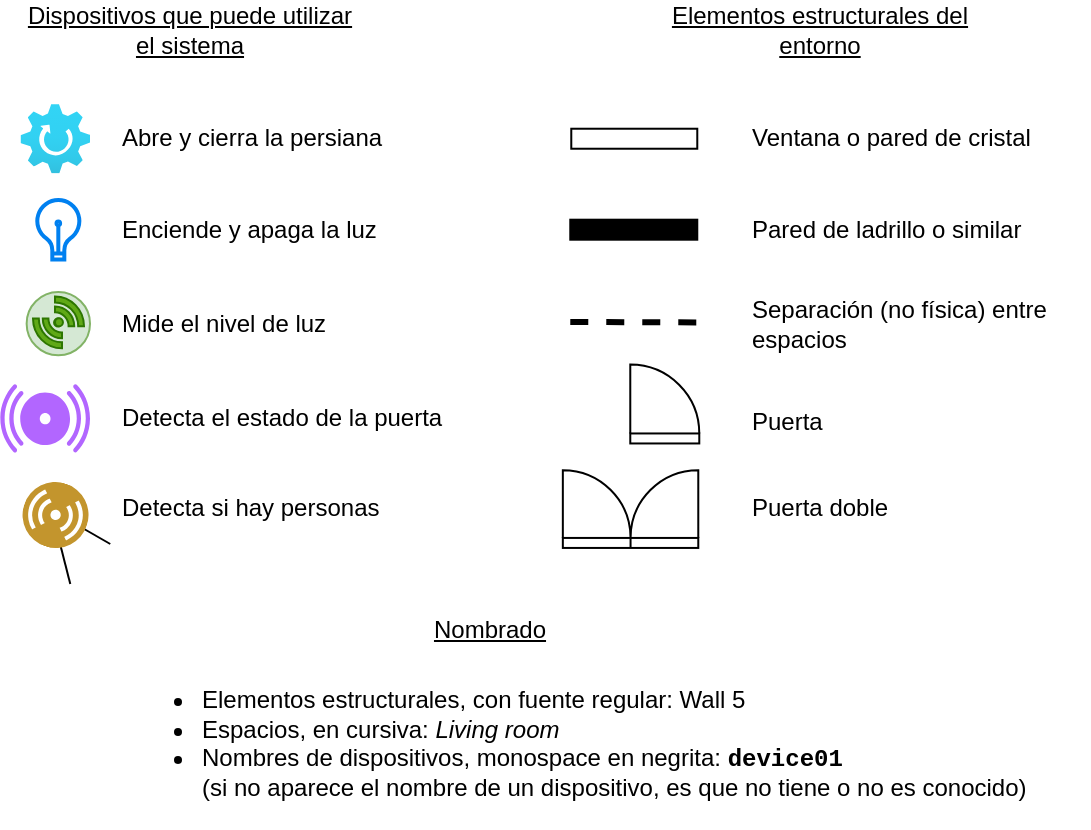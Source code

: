 <mxfile version="22.0.3" type="device">
  <diagram id="qc-cw8mjiicPfDOIfQId" name="Page-1">
    <mxGraphModel dx="683" dy="1381" grid="1" gridSize="10" guides="1" tooltips="1" connect="1" arrows="1" fold="1" page="1" pageScale="1" pageWidth="800" pageHeight="500" math="0" shadow="0">
      <root>
        <mxCell id="0" />
        <mxCell id="1" parent="0" />
        <mxCell id="WX15t2eVPmgc4cHRTpa5-1" value="" style="image;aspect=fixed;html=1;points=[];align=center;fontSize=12;image=img/lib/azure2/general/Gear.svg;" parent="1" vertex="1">
          <mxGeometry x="150.27" y="-900.0" width="34.73" height="34.73" as="geometry" />
        </mxCell>
        <mxCell id="WX15t2eVPmgc4cHRTpa5-2" value="" style="html=1;verticalLabelPosition=bottom;align=center;labelBackgroundColor=#ffffff;verticalAlign=top;strokeWidth=2;strokeColor=#0080F0;shadow=0;dashed=0;shape=mxgraph.ios7.icons.lightbulb;" parent="1" vertex="1">
          <mxGeometry x="157.76" y="-852" width="22.8" height="29.7" as="geometry" />
        </mxCell>
        <mxCell id="WX15t2eVPmgc4cHRTpa5-3" value="" style="ellipse;whiteSpace=wrap;html=1;aspect=fixed;fillColor=#d5e8d4;strokeColor=#82b366;" parent="1" vertex="1">
          <mxGeometry x="153.32" y="-806" width="31.68" height="31.68" as="geometry" />
        </mxCell>
        <mxCell id="WX15t2eVPmgc4cHRTpa5-4" value="" style="shape=mxgraph.signs.tech.rss;html=1;pointerEvents=1;fillColor=#60a917;strokeColor=#2D7600;verticalLabelPosition=bottom;verticalAlign=top;align=center;flipV=1;flipH=1;fontColor=#ffffff;" parent="1" vertex="1">
          <mxGeometry x="156.5" y="-792.798" width="14.5" height="14.97" as="geometry" />
        </mxCell>
        <mxCell id="WX15t2eVPmgc4cHRTpa5-5" value="" style="shape=mxgraph.signs.tech.rss;html=1;pointerEvents=1;fillColor=#60a917;strokeColor=#2D7600;verticalLabelPosition=bottom;verticalAlign=top;align=center;fontColor=#ffffff;" parent="1" vertex="1">
          <mxGeometry x="167.5" y="-803.798" width="14.5" height="14.97" as="geometry" />
        </mxCell>
        <mxCell id="WX15t2eVPmgc4cHRTpa5-6" value="" style="shadow=0;dashed=0;html=1;strokeColor=none;fillColor=#B266FF;labelPosition=center;verticalLabelPosition=bottom;verticalAlign=top;align=center;outlineConnect=0;shape=mxgraph.veeam.2d.alarm;" parent="1" vertex="1">
          <mxGeometry x="140" y="-760" width="45" height="34.37" as="geometry" />
        </mxCell>
        <mxCell id="WX15t2eVPmgc4cHRTpa5-13" value="&lt;u&gt;Dispositivos que puede utilizar el sistema&lt;/u&gt;" style="text;html=1;strokeColor=none;fillColor=none;align=center;verticalAlign=middle;whiteSpace=wrap;rounded=0;fontSize=12;rotation=0;" parent="1" vertex="1">
          <mxGeometry x="150.27" y="-950" width="169.5" height="25.05" as="geometry" />
        </mxCell>
        <mxCell id="WX15t2eVPmgc4cHRTpa5-14" value="Abre y cierra la persiana" style="text;html=1;strokeColor=none;fillColor=none;align=left;verticalAlign=middle;whiteSpace=wrap;rounded=0;fontSize=12;rotation=0;" parent="1" vertex="1">
          <mxGeometry x="199.14" y="-895.16" width="169.5" height="25.05" as="geometry" />
        </mxCell>
        <mxCell id="WX15t2eVPmgc4cHRTpa5-15" value="Enciende y apaga la luz" style="text;html=1;strokeColor=none;fillColor=none;align=left;verticalAlign=middle;whiteSpace=wrap;rounded=0;fontSize=12;rotation=0;" parent="1" vertex="1">
          <mxGeometry x="199.14" y="-849.67" width="169.5" height="25.05" as="geometry" />
        </mxCell>
        <mxCell id="WX15t2eVPmgc4cHRTpa5-16" value="Mide el nivel de luz" style="text;html=1;strokeColor=none;fillColor=none;align=left;verticalAlign=middle;whiteSpace=wrap;rounded=0;fontSize=12;rotation=0;" parent="1" vertex="1">
          <mxGeometry x="199.14" y="-802.69" width="169.5" height="25.05" as="geometry" />
        </mxCell>
        <mxCell id="WX15t2eVPmgc4cHRTpa5-17" value="Detecta el estado de la puerta" style="text;html=1;strokeColor=none;fillColor=none;align=left;verticalAlign=middle;whiteSpace=wrap;rounded=0;fontSize=12;rotation=0;" parent="1" vertex="1">
          <mxGeometry x="199.14" y="-755.34" width="169.5" height="25.05" as="geometry" />
        </mxCell>
        <mxCell id="WX15t2eVPmgc4cHRTpa5-9" value="" style="endArrow=none;html=1;rounded=0;" parent="1" edge="1">
          <mxGeometry width="50" height="50" relative="1" as="geometry">
            <mxPoint x="195.14" y="-680" as="sourcePoint" />
            <mxPoint x="167.27" y="-695.998" as="targetPoint" />
          </mxGeometry>
        </mxCell>
        <mxCell id="WX15t2eVPmgc4cHRTpa5-10" value="" style="endArrow=none;html=1;rounded=0;" parent="1" edge="1">
          <mxGeometry width="50" height="50" relative="1" as="geometry">
            <mxPoint x="175.14" y="-660" as="sourcePoint" />
            <mxPoint x="168.27" y="-686.998" as="targetPoint" />
          </mxGeometry>
        </mxCell>
        <mxCell id="WX15t2eVPmgc4cHRTpa5-11" value="" style="image;aspect=fixed;perimeter=ellipsePerimeter;html=1;align=center;shadow=0;dashed=0;fontColor=#4277BB;labelBackgroundColor=default;fontSize=12;spacingTop=3;image=img/lib/ibm/users/sensor.svg;rotation=-522;" parent="1" vertex="1">
          <mxGeometry x="151.27" y="-710.998" width="33" height="33" as="geometry" />
        </mxCell>
        <mxCell id="WX15t2eVPmgc4cHRTpa5-18" value="Detecta si hay personas" style="text;html=1;strokeColor=none;fillColor=none;align=left;verticalAlign=middle;whiteSpace=wrap;rounded=0;fontSize=12;rotation=0;" parent="1" vertex="1">
          <mxGeometry x="199.14" y="-711.0" width="169.5" height="25.05" as="geometry" />
        </mxCell>
        <mxCell id="WX15t2eVPmgc4cHRTpa5-19" value="&lt;u&gt;Elementos estructurales del entorno&lt;/u&gt;" style="text;html=1;strokeColor=none;fillColor=none;align=center;verticalAlign=middle;whiteSpace=wrap;rounded=0;fontSize=12;rotation=0;" parent="1" vertex="1">
          <mxGeometry x="465.14" y="-950" width="169.5" height="25.05" as="geometry" />
        </mxCell>
        <mxCell id="WX15t2eVPmgc4cHRTpa5-20" value="Ventana o pared de cristal" style="text;html=1;strokeColor=none;fillColor=none;align=left;verticalAlign=middle;whiteSpace=wrap;rounded=0;fontSize=12;rotation=0;" parent="1" vertex="1">
          <mxGeometry x="514.01" y="-895.16" width="169.5" height="25.05" as="geometry" />
        </mxCell>
        <mxCell id="WX15t2eVPmgc4cHRTpa5-21" value="Pared de ladrillo o similar" style="text;html=1;strokeColor=none;fillColor=none;align=left;verticalAlign=middle;whiteSpace=wrap;rounded=0;fontSize=12;rotation=0;" parent="1" vertex="1">
          <mxGeometry x="514.01" y="-849.67" width="169.5" height="25.05" as="geometry" />
        </mxCell>
        <mxCell id="WX15t2eVPmgc4cHRTpa5-22" value="Separación (no física) entre espacios" style="text;html=1;strokeColor=none;fillColor=none;align=left;verticalAlign=middle;whiteSpace=wrap;rounded=0;fontSize=12;rotation=0;" parent="1" vertex="1">
          <mxGeometry x="514.01" y="-802.69" width="169.5" height="25.05" as="geometry" />
        </mxCell>
        <mxCell id="WX15t2eVPmgc4cHRTpa5-23" value="Puerta" style="text;html=1;strokeColor=none;fillColor=none;align=left;verticalAlign=middle;whiteSpace=wrap;rounded=0;fontSize=12;rotation=0;" parent="1" vertex="1">
          <mxGeometry x="514.01" y="-753.34" width="169.5" height="25.05" as="geometry" />
        </mxCell>
        <mxCell id="WX15t2eVPmgc4cHRTpa5-24" value="Puerta doble" style="text;html=1;strokeColor=none;fillColor=none;align=left;verticalAlign=middle;whiteSpace=wrap;rounded=0;fontSize=12;rotation=0;" parent="1" vertex="1">
          <mxGeometry x="514.01" y="-711.0" width="169.5" height="25.05" as="geometry" />
        </mxCell>
        <mxCell id="WX15t2eVPmgc4cHRTpa5-25" value="" style="verticalLabelPosition=bottom;html=1;verticalAlign=top;align=center;shape=mxgraph.floorplan.wall;strokeWidth=1;rotation=-180;" parent="1" vertex="1">
          <mxGeometry x="425.64" y="-886.81" width="63" height="8.35" as="geometry" />
        </mxCell>
        <mxCell id="WX15t2eVPmgc4cHRTpa5-26" value="" style="verticalLabelPosition=bottom;html=1;verticalAlign=top;align=center;shape=mxgraph.floorplan.wall;fillColor=strokeColor;" parent="1" vertex="1">
          <mxGeometry x="425.14" y="-842.15" width="63.5" height="10" as="geometry" />
        </mxCell>
        <mxCell id="WX15t2eVPmgc4cHRTpa5-28" value="" style="endArrow=none;dashed=1;html=1;rounded=0;strokeWidth=3;" parent="1" edge="1">
          <mxGeometry width="50" height="50" relative="1" as="geometry">
            <mxPoint x="425.14" y="-791" as="sourcePoint" />
            <mxPoint x="488.64" y="-790.8" as="targetPoint" />
          </mxGeometry>
        </mxCell>
        <mxCell id="WX15t2eVPmgc4cHRTpa5-29" value="" style="verticalLabelPosition=bottom;html=1;verticalAlign=top;align=center;shape=mxgraph.floorplan.doorRight;aspect=fixed;strokeWidth=1;rotation=0;flipH=1;flipV=1;" parent="1" vertex="1">
          <mxGeometry x="455.14" y="-766.93" width="34.5" height="36.66" as="geometry" />
        </mxCell>
        <mxCell id="WX15t2eVPmgc4cHRTpa5-35" value="" style="verticalLabelPosition=bottom;html=1;verticalAlign=top;align=center;shape=mxgraph.floorplan.doorDouble;aspect=fixed;strokeWidth=1;rotation=-180;" parent="1" vertex="1">
          <mxGeometry x="421.42" y="-714" width="67.72" height="35.97" as="geometry" />
        </mxCell>
        <mxCell id="WX15t2eVPmgc4cHRTpa5-38" value="&lt;ul&gt;&lt;li&gt;Elementos estructurales, con fuente regular: Wall 5&lt;/li&gt;&lt;li&gt;Espacios, en cursiva: &lt;i&gt;Living room&lt;/i&gt;&lt;/li&gt;&lt;li&gt;Nombres de dispositivos, monospace en negrita: &lt;font style=&quot;font-weight: bold;&quot; face=&quot;Courier New&quot;&gt;device01&lt;/font&gt;&lt;br&gt;&lt;font style=&quot;font-size: 12px;&quot;&gt;(si no aparece el nombre de un dispositivo, es que no tiene o no es conocido)&lt;/font&gt;&lt;/li&gt;&lt;/ul&gt;" style="text;html=1;strokeColor=none;fillColor=none;align=left;verticalAlign=middle;whiteSpace=wrap;rounded=0;fontSize=12;rotation=0;" parent="1" vertex="1">
          <mxGeometry x="199.14" y="-610" width="460.86" height="60" as="geometry" />
        </mxCell>
        <mxCell id="WX15t2eVPmgc4cHRTpa5-39" value="&lt;u&gt;Nombrado&lt;/u&gt;" style="text;html=1;strokeColor=none;fillColor=none;align=center;verticalAlign=middle;whiteSpace=wrap;rounded=0;fontSize=12;rotation=0;" parent="1" vertex="1">
          <mxGeometry x="300.32" y="-650" width="169.5" height="25.05" as="geometry" />
        </mxCell>
      </root>
    </mxGraphModel>
  </diagram>
</mxfile>
